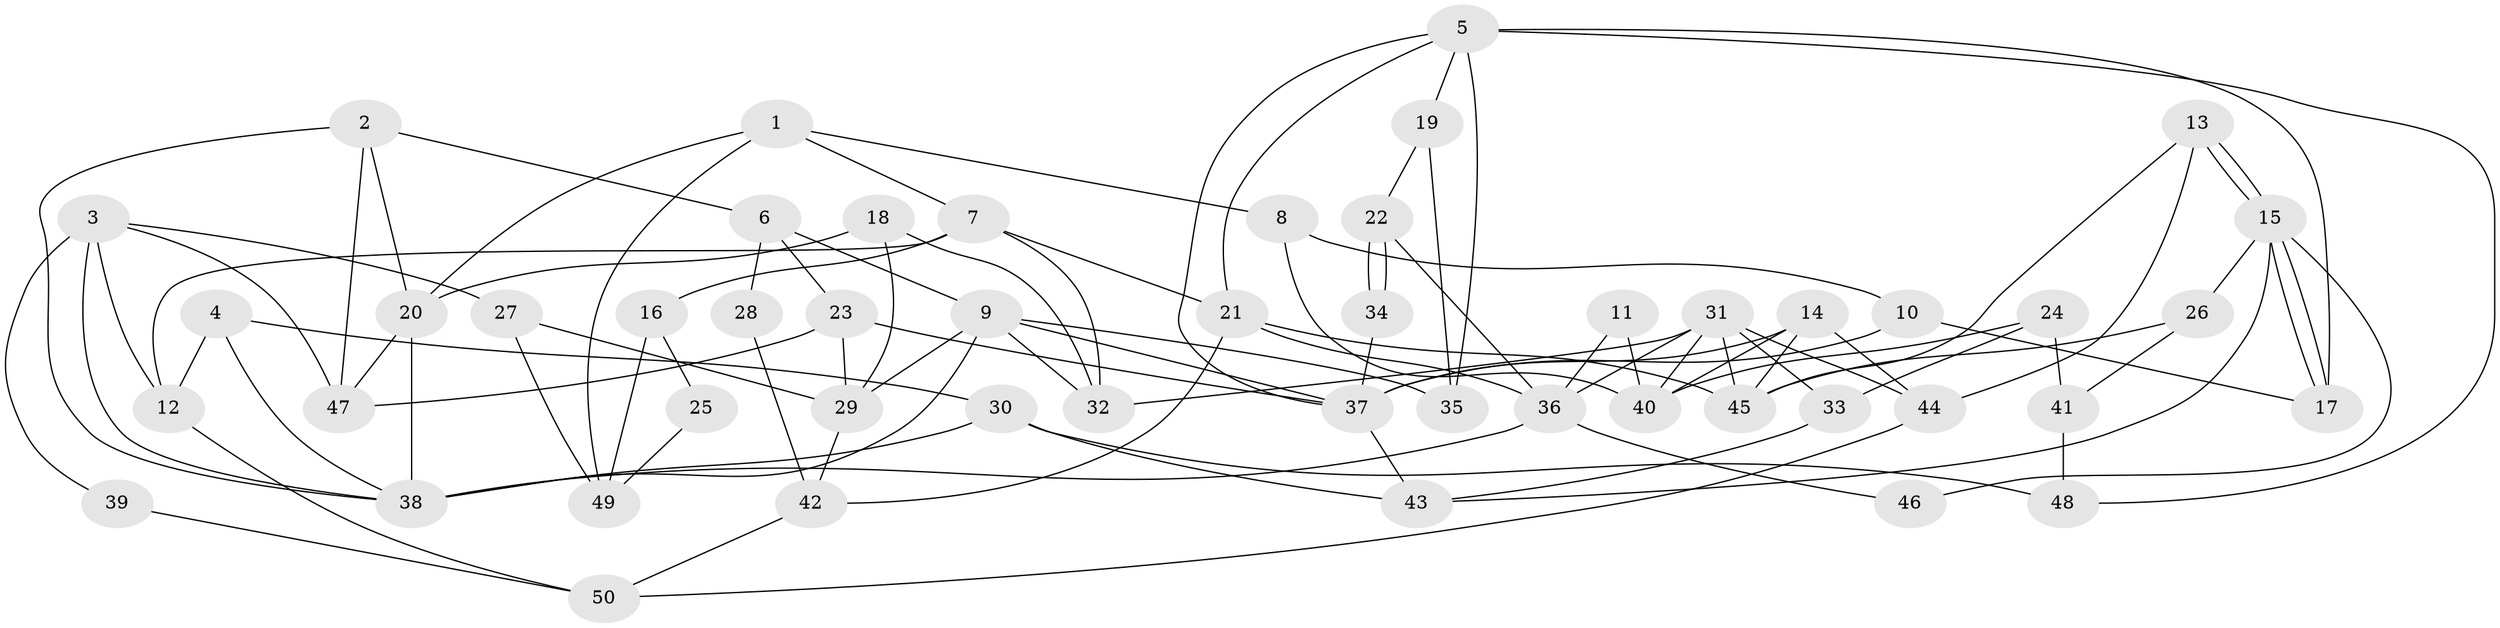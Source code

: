 // coarse degree distribution, {5: 0.4444444444444444, 6: 0.1111111111111111, 8: 0.16666666666666666, 10: 0.05555555555555555, 2: 0.05555555555555555, 4: 0.16666666666666666}
// Generated by graph-tools (version 1.1) at 2025/51/03/04/25 22:51:06]
// undirected, 50 vertices, 100 edges
graph export_dot {
  node [color=gray90,style=filled];
  1;
  2;
  3;
  4;
  5;
  6;
  7;
  8;
  9;
  10;
  11;
  12;
  13;
  14;
  15;
  16;
  17;
  18;
  19;
  20;
  21;
  22;
  23;
  24;
  25;
  26;
  27;
  28;
  29;
  30;
  31;
  32;
  33;
  34;
  35;
  36;
  37;
  38;
  39;
  40;
  41;
  42;
  43;
  44;
  45;
  46;
  47;
  48;
  49;
  50;
  1 -- 8;
  1 -- 7;
  1 -- 20;
  1 -- 49;
  2 -- 38;
  2 -- 47;
  2 -- 6;
  2 -- 20;
  3 -- 47;
  3 -- 38;
  3 -- 12;
  3 -- 27;
  3 -- 39;
  4 -- 38;
  4 -- 12;
  4 -- 30;
  5 -- 19;
  5 -- 21;
  5 -- 17;
  5 -- 35;
  5 -- 37;
  5 -- 48;
  6 -- 9;
  6 -- 23;
  6 -- 28;
  7 -- 32;
  7 -- 21;
  7 -- 12;
  7 -- 16;
  8 -- 10;
  8 -- 40;
  9 -- 38;
  9 -- 32;
  9 -- 29;
  9 -- 35;
  9 -- 37;
  10 -- 17;
  10 -- 37;
  11 -- 36;
  11 -- 40;
  12 -- 50;
  13 -- 15;
  13 -- 15;
  13 -- 45;
  13 -- 44;
  14 -- 40;
  14 -- 37;
  14 -- 44;
  14 -- 45;
  15 -- 17;
  15 -- 17;
  15 -- 26;
  15 -- 43;
  15 -- 46;
  16 -- 49;
  16 -- 25;
  18 -- 29;
  18 -- 20;
  18 -- 32;
  19 -- 22;
  19 -- 35;
  20 -- 38;
  20 -- 47;
  21 -- 45;
  21 -- 42;
  21 -- 36;
  22 -- 36;
  22 -- 34;
  22 -- 34;
  23 -- 37;
  23 -- 29;
  23 -- 47;
  24 -- 41;
  24 -- 33;
  24 -- 40;
  25 -- 49;
  26 -- 45;
  26 -- 41;
  27 -- 29;
  27 -- 49;
  28 -- 42;
  29 -- 42;
  30 -- 43;
  30 -- 38;
  30 -- 48;
  31 -- 44;
  31 -- 36;
  31 -- 32;
  31 -- 33;
  31 -- 40;
  31 -- 45;
  33 -- 43;
  34 -- 37;
  36 -- 38;
  36 -- 46;
  37 -- 43;
  39 -- 50;
  41 -- 48;
  42 -- 50;
  44 -- 50;
}
